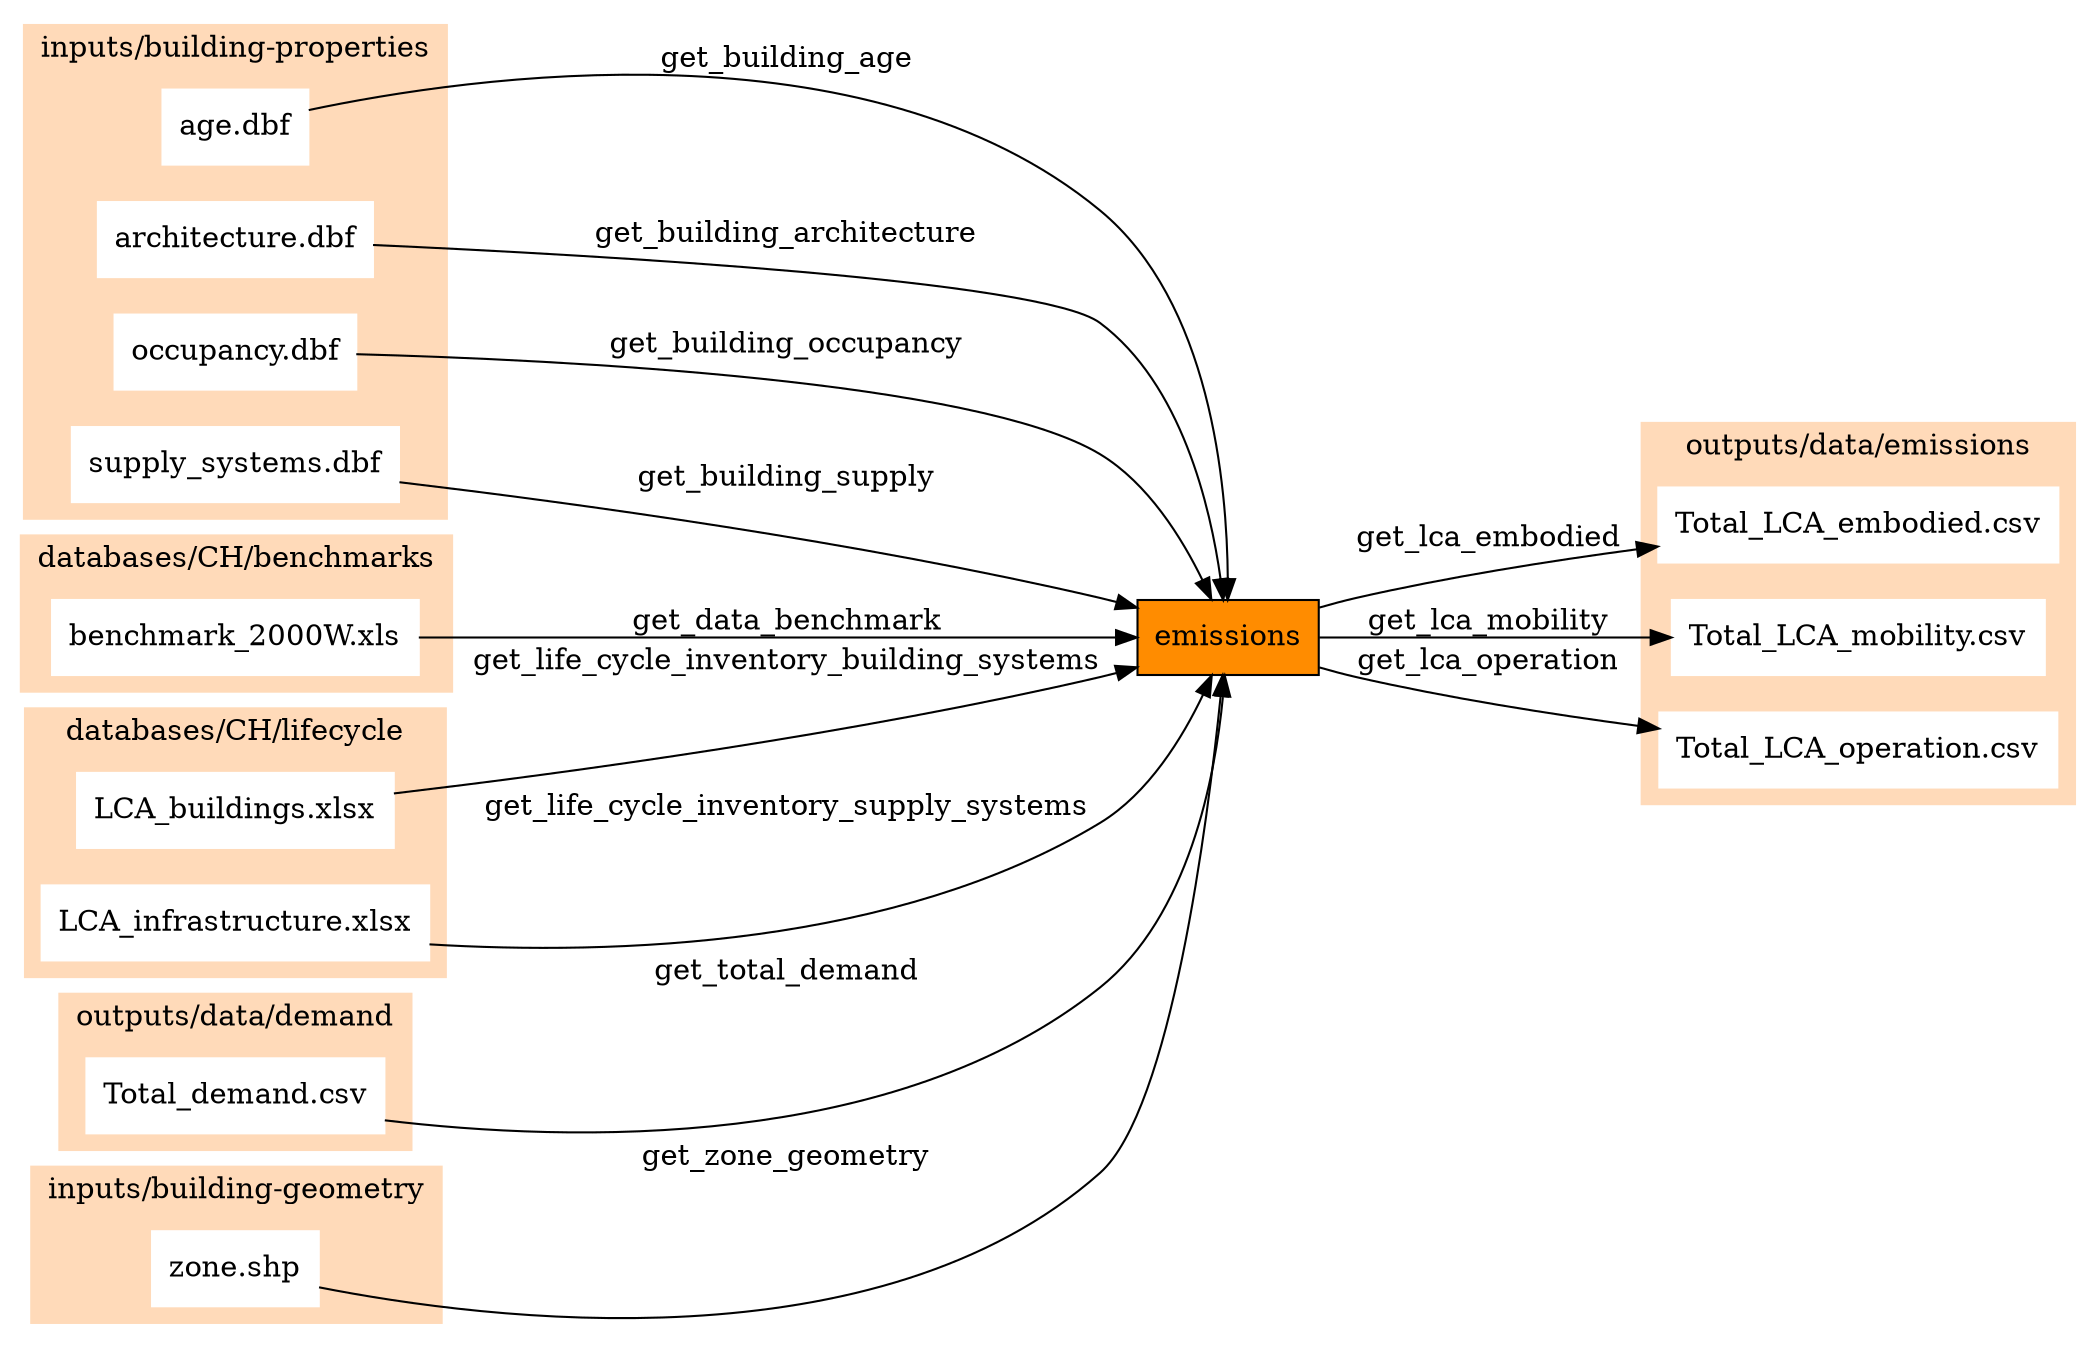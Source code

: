 digraph trace_inputlocator {
    rankdir="LR";
    node [shape=box];
    graph [overlap = false];
    "emissions"[style=filled, fillcolor=darkorange];
    "age.dbf" -> "emissions"[label="get_building_age"]
    "architecture.dbf" -> "emissions"[label="get_building_architecture"]
    "occupancy.dbf" -> "emissions"[label="get_building_occupancy"]
    "supply_systems.dbf" -> "emissions"[label="get_building_supply"]
    "benchmark_2000W.xls" -> "emissions"[label="get_data_benchmark"]
    "LCA_buildings.xlsx" -> "emissions"[label="get_life_cycle_inventory_building_systems"]
    "LCA_infrastructure.xlsx" -> "emissions"[label="get_life_cycle_inventory_supply_systems"]
    "Total_demand.csv" -> "emissions"[label="get_total_demand"]
    "zone.shp" -> "emissions"[label="get_zone_geometry"]
    "emissions" -> "Total_LCA_embodied.csv"[label="get_lca_embodied"]
    "emissions" -> "Total_LCA_mobility.csv"[label="get_lca_mobility"]
    "emissions" -> "Total_LCA_operation.csv"[label="get_lca_operation"]
    subgraph cluster_0 {
        style = filled;
        color = peachpuff;
        label="databases/CH/benchmarks";
    "benchmark_2000W.xls"[style=filled, color=white]
    }
    subgraph cluster_1 {
        style = filled;
        color = peachpuff;
        label="databases/CH/lifecycle";
    "LCA_buildings.xlsx"[style=filled, color=white]
    "LCA_infrastructure.xlsx"[style=filled, color=white]
    }
    subgraph cluster_2 {
        style = filled;
        color = peachpuff;
        label="inputs/building-geometry";
    "zone.shp"[style=filled, color=white]
    }
    subgraph cluster_3 {
        style = filled;
        color = peachpuff;
        label="inputs/building-properties";
    "age.dbf"[style=filled, color=white]
    "architecture.dbf"[style=filled, color=white]
    "occupancy.dbf"[style=filled, color=white]
    "supply_systems.dbf"[style=filled, color=white]
    }
    subgraph cluster_4 {
        style = filled;
        color = peachpuff;
        label="outputs/data/demand";
    "Total_demand.csv"[style=filled, color=white]
    }
    subgraph cluster_5 {
        style = filled;
        color = peachpuff;
        label="outputs/data/emissions";
    "Total_LCA_embodied.csv"[style=filled, color=white]
    "Total_LCA_mobility.csv"[style=filled, color=white]
    "Total_LCA_operation.csv"[style=filled, color=white]
    }
    }